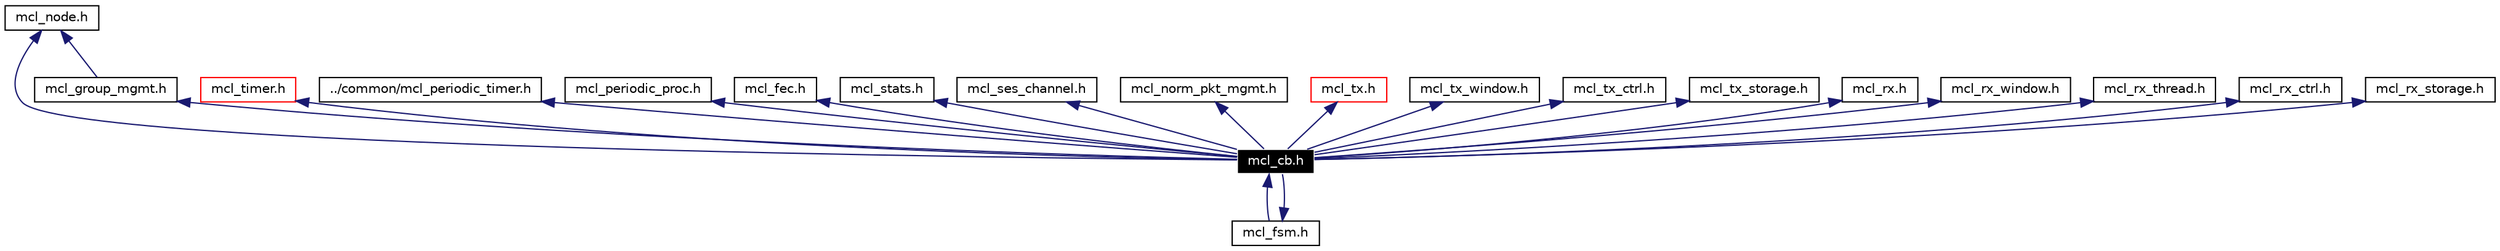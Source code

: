 digraph G
{
  edge [fontname="Helvetica",fontsize=10,labelfontname="Helvetica",labelfontsize=10];
  node [fontname="Helvetica",fontsize=10,shape=record];
  Node688 [label="mcl_cb.h",height=0.2,width=0.4,color="white", fillcolor="black", style="filled" fontcolor="white"];
  Node689 -> Node688 [dir=back,color="midnightblue",fontsize=10,style="solid",fontname="Helvetica"];
  Node689 [label="mcl_node.h",height=0.2,width=0.4,color="black",URL="$mcl__node_8h.html"];
  Node690 -> Node688 [dir=back,color="midnightblue",fontsize=10,style="solid",fontname="Helvetica"];
  Node690 [label="mcl_fsm.h",height=0.2,width=0.4,color="black",URL="$mcl__fsm_8h.html"];
  Node688 -> Node690 [dir=back,color="midnightblue",fontsize=10,style="solid",fontname="Helvetica"];
  Node691 -> Node688 [dir=back,color="midnightblue",fontsize=10,style="solid",fontname="Helvetica"];
  Node691 [label="mcl_timer.h",height=0.2,width=0.4,color="red",URL="$mcl__timer_8h.html"];
  Node693 -> Node688 [dir=back,color="midnightblue",fontsize=10,style="solid",fontname="Helvetica"];
  Node693 [label="../common/mcl_periodic_timer.h",height=0.2,width=0.4,color="black",URL="$mcl__periodic__timer_8h.html"];
  Node694 -> Node688 [dir=back,color="midnightblue",fontsize=10,style="solid",fontname="Helvetica"];
  Node694 [label="mcl_periodic_proc.h",height=0.2,width=0.4,color="black",URL="$mcl__periodic__proc_8h.html"];
  Node695 -> Node688 [dir=back,color="midnightblue",fontsize=10,style="solid",fontname="Helvetica"];
  Node695 [label="mcl_fec.h",height=0.2,width=0.4,color="black",URL="$mcl__fec_8h.html"];
  Node696 -> Node688 [dir=back,color="midnightblue",fontsize=10,style="solid",fontname="Helvetica"];
  Node696 [label="mcl_stats.h",height=0.2,width=0.4,color="black",URL="$mcl__stats_8h.html"];
  Node697 -> Node688 [dir=back,color="midnightblue",fontsize=10,style="solid",fontname="Helvetica"];
  Node697 [label="mcl_ses_channel.h",height=0.2,width=0.4,color="black",URL="$mcl__ses__channel_8h.html"];
  Node698 -> Node688 [dir=back,color="midnightblue",fontsize=10,style="solid",fontname="Helvetica"];
  Node698 [label="mcl_norm_pkt_mgmt.h",height=0.2,width=0.4,color="black",URL="$mcl__norm__pkt__mgmt_8h.html"];
  Node699 -> Node688 [dir=back,color="midnightblue",fontsize=10,style="solid",fontname="Helvetica"];
  Node699 [label="mcl_tx.h",height=0.2,width=0.4,color="red",URL="$mcl__tx_8h.html"];
  Node701 -> Node688 [dir=back,color="midnightblue",fontsize=10,style="solid",fontname="Helvetica"];
  Node701 [label="mcl_tx_window.h",height=0.2,width=0.4,color="black",URL="$mcl__tx__window_8h.html"];
  Node702 -> Node688 [dir=back,color="midnightblue",fontsize=10,style="solid",fontname="Helvetica"];
  Node702 [label="mcl_tx_ctrl.h",height=0.2,width=0.4,color="black",URL="$mcl__tx__ctrl_8h.html"];
  Node703 -> Node688 [dir=back,color="midnightblue",fontsize=10,style="solid",fontname="Helvetica"];
  Node703 [label="mcl_tx_storage.h",height=0.2,width=0.4,color="black",URL="$mcl__tx__storage_8h.html"];
  Node704 -> Node688 [dir=back,color="midnightblue",fontsize=10,style="solid",fontname="Helvetica"];
  Node704 [label="mcl_group_mgmt.h",height=0.2,width=0.4,color="black",URL="$mcl__group__mgmt_8h.html"];
  Node689 -> Node704 [dir=back,color="midnightblue",fontsize=10,style="solid",fontname="Helvetica"];
  Node705 -> Node688 [dir=back,color="midnightblue",fontsize=10,style="solid",fontname="Helvetica"];
  Node705 [label="mcl_rx.h",height=0.2,width=0.4,color="black",URL="$mcl__rx_8h.html"];
  Node706 -> Node688 [dir=back,color="midnightblue",fontsize=10,style="solid",fontname="Helvetica"];
  Node706 [label="mcl_rx_window.h",height=0.2,width=0.4,color="black",URL="$mcl__rx__window_8h.html"];
  Node707 -> Node688 [dir=back,color="midnightblue",fontsize=10,style="solid",fontname="Helvetica"];
  Node707 [label="mcl_rx_thread.h",height=0.2,width=0.4,color="black",URL="$mcl__rx__thread_8h.html"];
  Node708 -> Node688 [dir=back,color="midnightblue",fontsize=10,style="solid",fontname="Helvetica"];
  Node708 [label="mcl_rx_ctrl.h",height=0.2,width=0.4,color="black",URL="$mcl__rx__ctrl_8h.html"];
  Node709 -> Node688 [dir=back,color="midnightblue",fontsize=10,style="solid",fontname="Helvetica"];
  Node709 [label="mcl_rx_storage.h",height=0.2,width=0.4,color="black",URL="$mcl__rx__storage_8h.html"];
}
